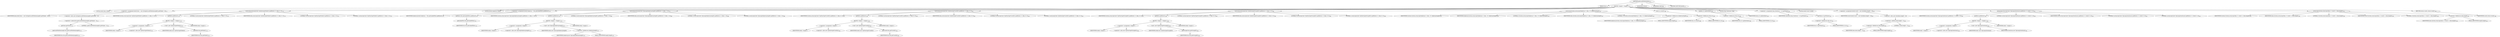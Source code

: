 digraph "getLocalFileDataData" {  
"169" [label = <(METHOD,getLocalFileDataData)<SUB>173</SUB>> ]
"10" [label = <(PARAM,this)<SUB>173</SUB>> ]
"170" [label = <(BLOCK,&lt;empty&gt;,&lt;empty&gt;)<SUB>173</SUB>> ]
"171" [label = <(LOCAL,byte[] data: byte[])> ]
"172" [label = <(&lt;operator&gt;.assignment,byte[] data = new byte[getLocalFileDataLength().getValue() - 4])<SUB>175</SUB>> ]
"173" [label = <(IDENTIFIER,data,byte[] data = new byte[getLocalFileDataLength().getValue() - 4])<SUB>175</SUB>> ]
"174" [label = <(&lt;operator&gt;.alloc,new byte[getLocalFileDataLength().getValue() - 4])> ]
"175" [label = <(&lt;operator&gt;.subtraction,getLocalFileDataLength().getValue() - 4)<SUB>175</SUB>> ]
"176" [label = <(getValue,getValue())<SUB>175</SUB>> ]
"177" [label = <(getLocalFileDataLength,this.getLocalFileDataLength())<SUB>175</SUB>> ]
"9" [label = <(IDENTIFIER,this,this.getLocalFileDataLength())<SUB>175</SUB>> ]
"178" [label = <(LITERAL,4,getLocalFileDataLength().getValue() - 4)<SUB>175</SUB>> ]
"179" [label = <(arraycopy,arraycopy((new ZipShort(getMode())).getBytes(), 0, data, 0, 2))<SUB>176</SUB>> ]
"180" [label = <(IDENTIFIER,System,arraycopy((new ZipShort(getMode())).getBytes(), 0, data, 0, 2))<SUB>176</SUB>> ]
"181" [label = <(getBytes,getBytes())<SUB>176</SUB>> ]
"182" [label = <(BLOCK,&lt;empty&gt;,&lt;empty&gt;)<SUB>176</SUB>> ]
"183" [label = <(&lt;operator&gt;.assignment,&lt;empty&gt;)> ]
"184" [label = <(IDENTIFIER,$obj3,&lt;empty&gt;)> ]
"185" [label = <(&lt;operator&gt;.alloc,new ZipShort(getMode()))<SUB>176</SUB>> ]
"186" [label = <(&lt;init&gt;,new ZipShort(getMode()))<SUB>176</SUB>> ]
"187" [label = <(IDENTIFIER,$obj3,new ZipShort(getMode()))> ]
"188" [label = <(getMode,this.getMode())<SUB>176</SUB>> ]
"11" [label = <(IDENTIFIER,this,this.getMode())<SUB>176</SUB>> ]
"189" [label = <(IDENTIFIER,$obj3,&lt;empty&gt;)> ]
"190" [label = <(LITERAL,0,arraycopy((new ZipShort(getMode())).getBytes(), 0, data, 0, 2))<SUB>176</SUB>> ]
"191" [label = <(IDENTIFIER,data,arraycopy((new ZipShort(getMode())).getBytes(), 0, data, 0, 2))<SUB>176</SUB>> ]
"192" [label = <(LITERAL,0,arraycopy((new ZipShort(getMode())).getBytes(), 0, data, 0, 2))<SUB>176</SUB>> ]
"193" [label = <(LITERAL,2,arraycopy((new ZipShort(getMode())).getBytes(), 0, data, 0, 2))<SUB>176</SUB>> ]
"194" [label = <(LOCAL,byte[] linkArray: byte[])> ]
"195" [label = <(&lt;operator&gt;.assignment,byte[] linkArray = this.getLinkedFile().getBytes())<SUB>178</SUB>> ]
"196" [label = <(IDENTIFIER,linkArray,byte[] linkArray = this.getLinkedFile().getBytes())<SUB>178</SUB>> ]
"197" [label = <(getBytes,this.getLinkedFile().getBytes())<SUB>178</SUB>> ]
"198" [label = <(getLinkedFile,this.getLinkedFile())<SUB>178</SUB>> ]
"12" [label = <(IDENTIFIER,this,this.getLinkedFile())<SUB>178</SUB>> ]
"199" [label = <(arraycopy,arraycopy((new ZipLong(linkArray.length)).getBytes(), 0, data, 2, 4))<SUB>179</SUB>> ]
"200" [label = <(IDENTIFIER,System,arraycopy((new ZipLong(linkArray.length)).getBytes(), 0, data, 2, 4))<SUB>179</SUB>> ]
"201" [label = <(getBytes,getBytes())<SUB>179</SUB>> ]
"202" [label = <(BLOCK,&lt;empty&gt;,&lt;empty&gt;)<SUB>179</SUB>> ]
"203" [label = <(&lt;operator&gt;.assignment,&lt;empty&gt;)> ]
"204" [label = <(IDENTIFIER,$obj4,&lt;empty&gt;)> ]
"205" [label = <(&lt;operator&gt;.alloc,new ZipLong(linkArray.length))<SUB>179</SUB>> ]
"206" [label = <(&lt;init&gt;,new ZipLong(linkArray.length))<SUB>179</SUB>> ]
"207" [label = <(IDENTIFIER,$obj4,new ZipLong(linkArray.length))> ]
"208" [label = <(&lt;operator&gt;.fieldAccess,linkArray.length)<SUB>179</SUB>> ]
"209" [label = <(IDENTIFIER,linkArray,new ZipLong(linkArray.length))<SUB>179</SUB>> ]
"210" [label = <(FIELD_IDENTIFIER,length,length)<SUB>179</SUB>> ]
"211" [label = <(IDENTIFIER,$obj4,&lt;empty&gt;)> ]
"212" [label = <(LITERAL,0,arraycopy((new ZipLong(linkArray.length)).getBytes(), 0, data, 2, 4))<SUB>180</SUB>> ]
"213" [label = <(IDENTIFIER,data,arraycopy((new ZipLong(linkArray.length)).getBytes(), 0, data, 2, 4))<SUB>180</SUB>> ]
"214" [label = <(LITERAL,2,arraycopy((new ZipLong(linkArray.length)).getBytes(), 0, data, 2, 4))<SUB>180</SUB>> ]
"215" [label = <(LITERAL,4,arraycopy((new ZipLong(linkArray.length)).getBytes(), 0, data, 2, 4))<SUB>180</SUB>> ]
"216" [label = <(arraycopy,arraycopy((new ZipShort(getUserId())).getBytes(), 0, data, 6, 2))<SUB>182</SUB>> ]
"217" [label = <(IDENTIFIER,System,arraycopy((new ZipShort(getUserId())).getBytes(), 0, data, 6, 2))<SUB>182</SUB>> ]
"218" [label = <(getBytes,getBytes())<SUB>182</SUB>> ]
"219" [label = <(BLOCK,&lt;empty&gt;,&lt;empty&gt;)<SUB>182</SUB>> ]
"220" [label = <(&lt;operator&gt;.assignment,&lt;empty&gt;)> ]
"221" [label = <(IDENTIFIER,$obj5,&lt;empty&gt;)> ]
"222" [label = <(&lt;operator&gt;.alloc,new ZipShort(getUserId()))<SUB>182</SUB>> ]
"223" [label = <(&lt;init&gt;,new ZipShort(getUserId()))<SUB>182</SUB>> ]
"224" [label = <(IDENTIFIER,$obj5,new ZipShort(getUserId()))> ]
"225" [label = <(getUserId,this.getUserId())<SUB>182</SUB>> ]
"13" [label = <(IDENTIFIER,this,this.getUserId())<SUB>182</SUB>> ]
"226" [label = <(IDENTIFIER,$obj5,&lt;empty&gt;)> ]
"227" [label = <(LITERAL,0,arraycopy((new ZipShort(getUserId())).getBytes(), 0, data, 6, 2))<SUB>183</SUB>> ]
"228" [label = <(IDENTIFIER,data,arraycopy((new ZipShort(getUserId())).getBytes(), 0, data, 6, 2))<SUB>183</SUB>> ]
"229" [label = <(LITERAL,6,arraycopy((new ZipShort(getUserId())).getBytes(), 0, data, 6, 2))<SUB>183</SUB>> ]
"230" [label = <(LITERAL,2,arraycopy((new ZipShort(getUserId())).getBytes(), 0, data, 6, 2))<SUB>183</SUB>> ]
"231" [label = <(arraycopy,arraycopy((new ZipShort(getGroupId())).getBytes(), 0, data, 8, 2))<SUB>184</SUB>> ]
"232" [label = <(IDENTIFIER,System,arraycopy((new ZipShort(getGroupId())).getBytes(), 0, data, 8, 2))<SUB>184</SUB>> ]
"233" [label = <(getBytes,getBytes())<SUB>184</SUB>> ]
"234" [label = <(BLOCK,&lt;empty&gt;,&lt;empty&gt;)<SUB>184</SUB>> ]
"235" [label = <(&lt;operator&gt;.assignment,&lt;empty&gt;)> ]
"236" [label = <(IDENTIFIER,$obj6,&lt;empty&gt;)> ]
"237" [label = <(&lt;operator&gt;.alloc,new ZipShort(getGroupId()))<SUB>184</SUB>> ]
"238" [label = <(&lt;init&gt;,new ZipShort(getGroupId()))<SUB>184</SUB>> ]
"239" [label = <(IDENTIFIER,$obj6,new ZipShort(getGroupId()))> ]
"240" [label = <(getGroupId,this.getGroupId())<SUB>184</SUB>> ]
"14" [label = <(IDENTIFIER,this,this.getGroupId())<SUB>184</SUB>> ]
"241" [label = <(IDENTIFIER,$obj6,&lt;empty&gt;)> ]
"242" [label = <(LITERAL,0,arraycopy((new ZipShort(getGroupId())).getBytes(), 0, data, 8, 2))<SUB>185</SUB>> ]
"243" [label = <(IDENTIFIER,data,arraycopy((new ZipShort(getGroupId())).getBytes(), 0, data, 8, 2))<SUB>185</SUB>> ]
"244" [label = <(LITERAL,8,arraycopy((new ZipShort(getGroupId())).getBytes(), 0, data, 8, 2))<SUB>185</SUB>> ]
"245" [label = <(LITERAL,2,arraycopy((new ZipShort(getGroupId())).getBytes(), 0, data, 8, 2))<SUB>185</SUB>> ]
"246" [label = <(arraycopy,System.arraycopy(linkArray, 0, data, 10, linkArray.length))<SUB>187</SUB>> ]
"247" [label = <(IDENTIFIER,System,System.arraycopy(linkArray, 0, data, 10, linkArray.length))<SUB>187</SUB>> ]
"248" [label = <(IDENTIFIER,linkArray,System.arraycopy(linkArray, 0, data, 10, linkArray.length))<SUB>187</SUB>> ]
"249" [label = <(LITERAL,0,System.arraycopy(linkArray, 0, data, 10, linkArray.length))<SUB>187</SUB>> ]
"250" [label = <(IDENTIFIER,data,System.arraycopy(linkArray, 0, data, 10, linkArray.length))<SUB>187</SUB>> ]
"251" [label = <(LITERAL,10,System.arraycopy(linkArray, 0, data, 10, linkArray.length))<SUB>187</SUB>> ]
"252" [label = <(&lt;operator&gt;.fieldAccess,linkArray.length)<SUB>187</SUB>> ]
"253" [label = <(IDENTIFIER,linkArray,System.arraycopy(linkArray, 0, data, 10, linkArray.length))<SUB>187</SUB>> ]
"254" [label = <(FIELD_IDENTIFIER,length,length)<SUB>187</SUB>> ]
"255" [label = <(reset,crc.reset())<SUB>189</SUB>> ]
"256" [label = <(&lt;operator&gt;.fieldAccess,this.crc)<SUB>189</SUB>> ]
"257" [label = <(IDENTIFIER,this,crc.reset())<SUB>189</SUB>> ]
"258" [label = <(FIELD_IDENTIFIER,crc,crc)<SUB>189</SUB>> ]
"259" [label = <(update,crc.update(data))<SUB>190</SUB>> ]
"260" [label = <(&lt;operator&gt;.fieldAccess,this.crc)<SUB>190</SUB>> ]
"261" [label = <(IDENTIFIER,this,crc.update(data))<SUB>190</SUB>> ]
"262" [label = <(FIELD_IDENTIFIER,crc,crc)<SUB>190</SUB>> ]
"263" [label = <(IDENTIFIER,data,crc.update(data))<SUB>190</SUB>> ]
"264" [label = <(LOCAL,long checksum: long)> ]
"265" [label = <(&lt;operator&gt;.assignment,long checksum = crc.getValue())<SUB>191</SUB>> ]
"266" [label = <(IDENTIFIER,checksum,long checksum = crc.getValue())<SUB>191</SUB>> ]
"267" [label = <(getValue,crc.getValue())<SUB>191</SUB>> ]
"268" [label = <(&lt;operator&gt;.fieldAccess,this.crc)<SUB>191</SUB>> ]
"269" [label = <(IDENTIFIER,this,crc.getValue())<SUB>191</SUB>> ]
"270" [label = <(FIELD_IDENTIFIER,crc,crc)<SUB>191</SUB>> ]
"271" [label = <(LOCAL,byte[] result: byte[])> ]
"272" [label = <(&lt;operator&gt;.assignment,byte[] result = new byte[data.length + 4])<SUB>193</SUB>> ]
"273" [label = <(IDENTIFIER,result,byte[] result = new byte[data.length + 4])<SUB>193</SUB>> ]
"274" [label = <(&lt;operator&gt;.alloc,new byte[data.length + 4])> ]
"275" [label = <(&lt;operator&gt;.addition,data.length + 4)<SUB>193</SUB>> ]
"276" [label = <(&lt;operator&gt;.fieldAccess,data.length)<SUB>193</SUB>> ]
"277" [label = <(IDENTIFIER,data,data.length + 4)<SUB>193</SUB>> ]
"278" [label = <(FIELD_IDENTIFIER,length,length)<SUB>193</SUB>> ]
"279" [label = <(LITERAL,4,data.length + 4)<SUB>193</SUB>> ]
"280" [label = <(arraycopy,arraycopy((new ZipLong(checksum)).getBytes(), 0, result, 0, 4))<SUB>194</SUB>> ]
"281" [label = <(IDENTIFIER,System,arraycopy((new ZipLong(checksum)).getBytes(), 0, result, 0, 4))<SUB>194</SUB>> ]
"282" [label = <(getBytes,getBytes())<SUB>194</SUB>> ]
"283" [label = <(BLOCK,&lt;empty&gt;,&lt;empty&gt;)<SUB>194</SUB>> ]
"284" [label = <(&lt;operator&gt;.assignment,&lt;empty&gt;)> ]
"285" [label = <(IDENTIFIER,$obj7,&lt;empty&gt;)> ]
"286" [label = <(&lt;operator&gt;.alloc,new ZipLong(checksum))<SUB>194</SUB>> ]
"287" [label = <(&lt;init&gt;,new ZipLong(checksum))<SUB>194</SUB>> ]
"288" [label = <(IDENTIFIER,$obj7,new ZipLong(checksum))> ]
"289" [label = <(IDENTIFIER,checksum,new ZipLong(checksum))<SUB>194</SUB>> ]
"290" [label = <(IDENTIFIER,$obj7,&lt;empty&gt;)> ]
"291" [label = <(LITERAL,0,arraycopy((new ZipLong(checksum)).getBytes(), 0, result, 0, 4))<SUB>194</SUB>> ]
"292" [label = <(IDENTIFIER,result,arraycopy((new ZipLong(checksum)).getBytes(), 0, result, 0, 4))<SUB>194</SUB>> ]
"293" [label = <(LITERAL,0,arraycopy((new ZipLong(checksum)).getBytes(), 0, result, 0, 4))<SUB>194</SUB>> ]
"294" [label = <(LITERAL,4,arraycopy((new ZipLong(checksum)).getBytes(), 0, result, 0, 4))<SUB>194</SUB>> ]
"295" [label = <(arraycopy,System.arraycopy(data, 0, result, 4, data.length))<SUB>195</SUB>> ]
"296" [label = <(IDENTIFIER,System,System.arraycopy(data, 0, result, 4, data.length))<SUB>195</SUB>> ]
"297" [label = <(IDENTIFIER,data,System.arraycopy(data, 0, result, 4, data.length))<SUB>195</SUB>> ]
"298" [label = <(LITERAL,0,System.arraycopy(data, 0, result, 4, data.length))<SUB>195</SUB>> ]
"299" [label = <(IDENTIFIER,result,System.arraycopy(data, 0, result, 4, data.length))<SUB>195</SUB>> ]
"300" [label = <(LITERAL,4,System.arraycopy(data, 0, result, 4, data.length))<SUB>195</SUB>> ]
"301" [label = <(&lt;operator&gt;.fieldAccess,data.length)<SUB>195</SUB>> ]
"302" [label = <(IDENTIFIER,data,System.arraycopy(data, 0, result, 4, data.length))<SUB>195</SUB>> ]
"303" [label = <(FIELD_IDENTIFIER,length,length)<SUB>195</SUB>> ]
"304" [label = <(RETURN,return result;,return result;)<SUB>196</SUB>> ]
"305" [label = <(IDENTIFIER,result,return result;)<SUB>196</SUB>> ]
"306" [label = <(MODIFIER,PUBLIC)> ]
"307" [label = <(MODIFIER,VIRTUAL)> ]
"308" [label = <(METHOD_RETURN,byte[])<SUB>173</SUB>> ]
  "169" -> "10" 
  "169" -> "170" 
  "169" -> "306" 
  "169" -> "307" 
  "169" -> "308" 
  "170" -> "171" 
  "170" -> "172" 
  "170" -> "179" 
  "170" -> "194" 
  "170" -> "195" 
  "170" -> "199" 
  "170" -> "216" 
  "170" -> "231" 
  "170" -> "246" 
  "170" -> "255" 
  "170" -> "259" 
  "170" -> "264" 
  "170" -> "265" 
  "170" -> "271" 
  "170" -> "272" 
  "170" -> "280" 
  "170" -> "295" 
  "170" -> "304" 
  "172" -> "173" 
  "172" -> "174" 
  "174" -> "175" 
  "175" -> "176" 
  "175" -> "178" 
  "176" -> "177" 
  "177" -> "9" 
  "179" -> "180" 
  "179" -> "181" 
  "179" -> "190" 
  "179" -> "191" 
  "179" -> "192" 
  "179" -> "193" 
  "181" -> "182" 
  "182" -> "183" 
  "182" -> "186" 
  "182" -> "189" 
  "183" -> "184" 
  "183" -> "185" 
  "186" -> "187" 
  "186" -> "188" 
  "188" -> "11" 
  "195" -> "196" 
  "195" -> "197" 
  "197" -> "198" 
  "198" -> "12" 
  "199" -> "200" 
  "199" -> "201" 
  "199" -> "212" 
  "199" -> "213" 
  "199" -> "214" 
  "199" -> "215" 
  "201" -> "202" 
  "202" -> "203" 
  "202" -> "206" 
  "202" -> "211" 
  "203" -> "204" 
  "203" -> "205" 
  "206" -> "207" 
  "206" -> "208" 
  "208" -> "209" 
  "208" -> "210" 
  "216" -> "217" 
  "216" -> "218" 
  "216" -> "227" 
  "216" -> "228" 
  "216" -> "229" 
  "216" -> "230" 
  "218" -> "219" 
  "219" -> "220" 
  "219" -> "223" 
  "219" -> "226" 
  "220" -> "221" 
  "220" -> "222" 
  "223" -> "224" 
  "223" -> "225" 
  "225" -> "13" 
  "231" -> "232" 
  "231" -> "233" 
  "231" -> "242" 
  "231" -> "243" 
  "231" -> "244" 
  "231" -> "245" 
  "233" -> "234" 
  "234" -> "235" 
  "234" -> "238" 
  "234" -> "241" 
  "235" -> "236" 
  "235" -> "237" 
  "238" -> "239" 
  "238" -> "240" 
  "240" -> "14" 
  "246" -> "247" 
  "246" -> "248" 
  "246" -> "249" 
  "246" -> "250" 
  "246" -> "251" 
  "246" -> "252" 
  "252" -> "253" 
  "252" -> "254" 
  "255" -> "256" 
  "256" -> "257" 
  "256" -> "258" 
  "259" -> "260" 
  "259" -> "263" 
  "260" -> "261" 
  "260" -> "262" 
  "265" -> "266" 
  "265" -> "267" 
  "267" -> "268" 
  "268" -> "269" 
  "268" -> "270" 
  "272" -> "273" 
  "272" -> "274" 
  "274" -> "275" 
  "275" -> "276" 
  "275" -> "279" 
  "276" -> "277" 
  "276" -> "278" 
  "280" -> "281" 
  "280" -> "282" 
  "280" -> "291" 
  "280" -> "292" 
  "280" -> "293" 
  "280" -> "294" 
  "282" -> "283" 
  "283" -> "284" 
  "283" -> "287" 
  "283" -> "290" 
  "284" -> "285" 
  "284" -> "286" 
  "287" -> "288" 
  "287" -> "289" 
  "295" -> "296" 
  "295" -> "297" 
  "295" -> "298" 
  "295" -> "299" 
  "295" -> "300" 
  "295" -> "301" 
  "301" -> "302" 
  "301" -> "303" 
  "304" -> "305" 
}
